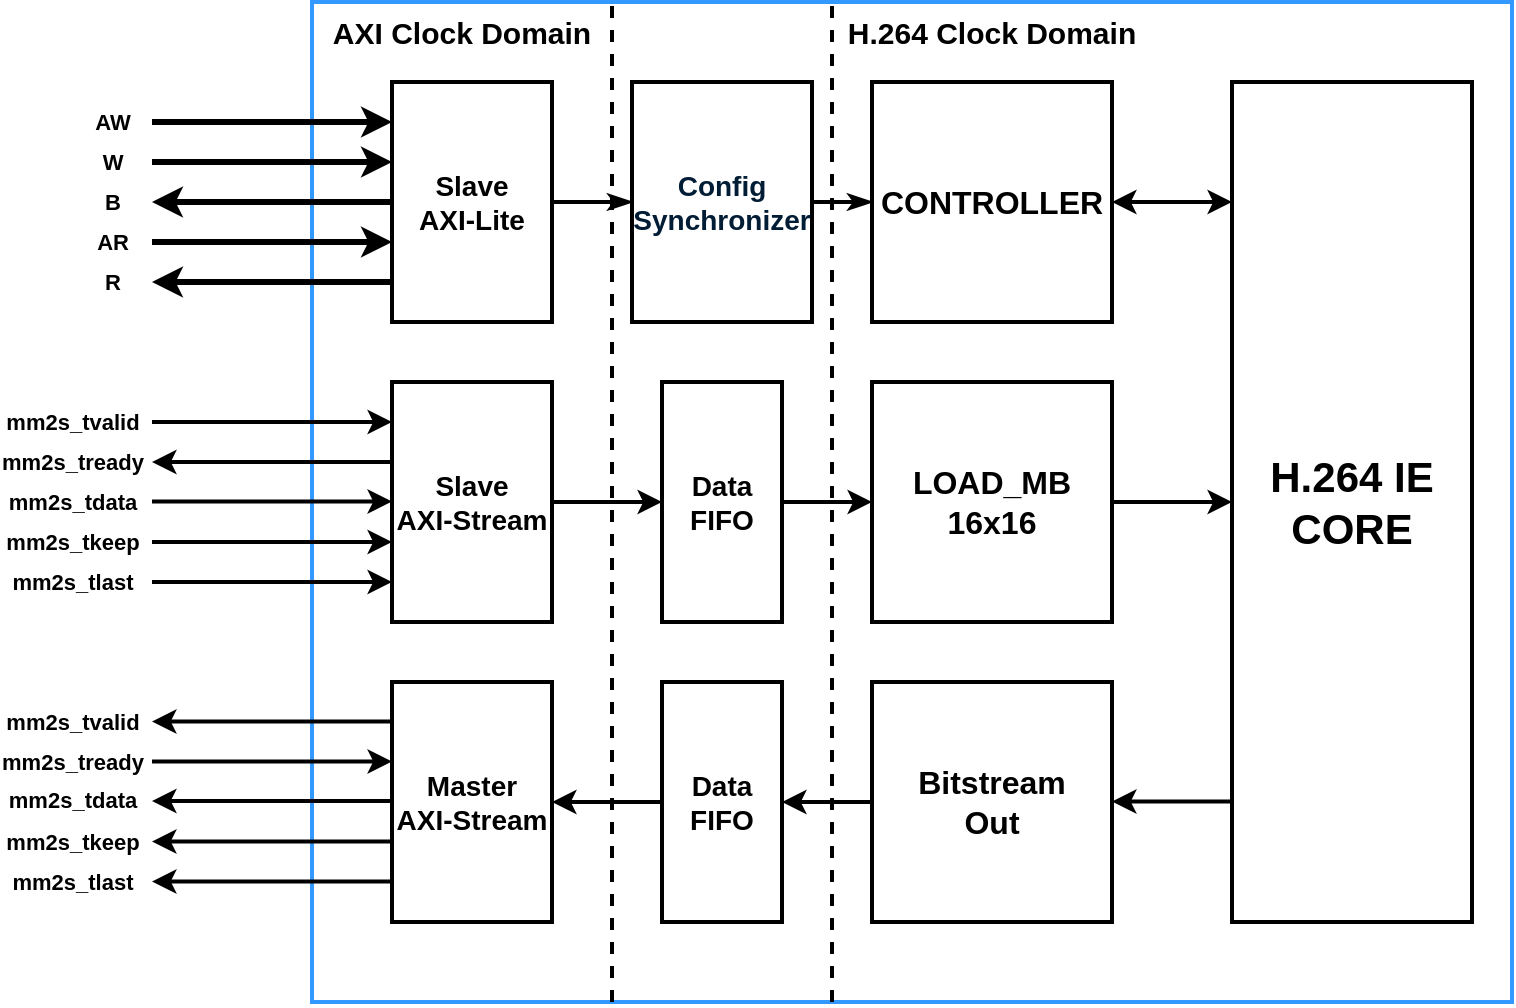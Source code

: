 <mxfile version="24.7.5">
  <diagram name="Page-1" id="p_CfCp_O5o6aLxlQVrSI">
    <mxGraphModel dx="1500" dy="887" grid="1" gridSize="10" guides="1" tooltips="1" connect="1" arrows="1" fold="1" page="1" pageScale="1" pageWidth="1169" pageHeight="827" math="0" shadow="0">
      <root>
        <mxCell id="0" />
        <mxCell id="1" parent="0" />
        <mxCell id="5hz5f8qi8orM_lIJ9nXM-1" value="" style="rounded=0;whiteSpace=wrap;html=1;strokeColor=#3399FF;fontStyle=1;strokeWidth=2;" parent="1" vertex="1">
          <mxGeometry x="280" y="80" width="600" height="500" as="geometry" />
        </mxCell>
        <mxCell id="5hz5f8qi8orM_lIJ9nXM-2" value="&lt;font style=&quot;font-size: 14px;&quot;&gt;Slave&lt;/font&gt;&lt;div style=&quot;font-size: 14px;&quot;&gt;&lt;font style=&quot;font-size: 14px;&quot;&gt;AXI-Lite&lt;/font&gt;&lt;/div&gt;" style="rounded=0;whiteSpace=wrap;html=1;fontStyle=1;strokeWidth=2;" parent="1" vertex="1">
          <mxGeometry x="320" y="120" width="80" height="120" as="geometry" />
        </mxCell>
        <mxCell id="3Q9iYaLFPCVp7etbo2Zl-15" style="edgeStyle=orthogonalEdgeStyle;rounded=0;orthogonalLoop=1;jettySize=auto;html=1;entryX=0;entryY=0.5;entryDx=0;entryDy=0;strokeWidth=2;" parent="1" source="5hz5f8qi8orM_lIJ9nXM-4" target="3Q9iYaLFPCVp7etbo2Zl-6" edge="1">
          <mxGeometry relative="1" as="geometry" />
        </mxCell>
        <mxCell id="5hz5f8qi8orM_lIJ9nXM-4" value="&lt;font style=&quot;font-size: 14px;&quot;&gt;Data&lt;/font&gt;&lt;div style=&quot;font-size: 14px;&quot;&gt;&lt;font style=&quot;font-size: 14px;&quot;&gt;FIFO&lt;/font&gt;&lt;/div&gt;" style="rounded=0;whiteSpace=wrap;html=1;fontStyle=1;strokeWidth=2;" parent="1" vertex="1">
          <mxGeometry x="455" y="270" width="60" height="120" as="geometry" />
        </mxCell>
        <mxCell id="3Q9iYaLFPCVp7etbo2Zl-17" style="edgeStyle=orthogonalEdgeStyle;rounded=0;orthogonalLoop=1;jettySize=auto;html=1;entryX=1;entryY=0.5;entryDx=0;entryDy=0;strokeWidth=2;" parent="1" source="5hz5f8qi8orM_lIJ9nXM-5" target="3Q9iYaLFPCVp7etbo2Zl-4" edge="1">
          <mxGeometry relative="1" as="geometry" />
        </mxCell>
        <mxCell id="5hz5f8qi8orM_lIJ9nXM-5" value="&lt;span style=&quot;font-size: 14px;&quot;&gt;Data&lt;/span&gt;&lt;br&gt;&lt;div style=&quot;font-size: 14px;&quot;&gt;&lt;font style=&quot;font-size: 14px;&quot;&gt;FIFO&lt;/font&gt;&lt;/div&gt;" style="rounded=0;whiteSpace=wrap;html=1;fontStyle=1;strokeWidth=2;" parent="1" vertex="1">
          <mxGeometry x="455" y="420" width="60" height="120" as="geometry" />
        </mxCell>
        <mxCell id="5hz5f8qi8orM_lIJ9nXM-14" value="" style="endArrow=classicThin;html=1;rounded=0;entryX=0;entryY=0.5;entryDx=0;entryDy=0;exitX=1;exitY=0.5;exitDx=0;exitDy=0;endFill=1;fontStyle=1;strokeWidth=2;" parent="1" source="5hz5f8qi8orM_lIJ9nXM-2" target="3Q9iYaLFPCVp7etbo2Zl-1" edge="1">
          <mxGeometry width="50" height="50" relative="1" as="geometry">
            <mxPoint x="460" y="250" as="sourcePoint" />
            <mxPoint x="460" y="200" as="targetPoint" />
          </mxGeometry>
        </mxCell>
        <mxCell id="5hz5f8qi8orM_lIJ9nXM-32" value="" style="endArrow=classicThin;html=1;rounded=0;entryX=0;entryY=0.5;entryDx=0;entryDy=0;exitX=1;exitY=0.5;exitDx=0;exitDy=0;endFill=1;fontStyle=1;strokeWidth=2;" parent="1" source="3Q9iYaLFPCVp7etbo2Zl-1" target="3Q9iYaLFPCVp7etbo2Zl-5" edge="1">
          <mxGeometry width="50" height="50" relative="1" as="geometry">
            <mxPoint x="520" y="200" as="sourcePoint" />
            <mxPoint x="559.4" y="183.9" as="targetPoint" />
          </mxGeometry>
        </mxCell>
        <mxCell id="5hz5f8qi8orM_lIJ9nXM-47" value="" style="endArrow=none;dashed=1;html=1;rounded=0;entryX=0.25;entryY=0;entryDx=0;entryDy=0;exitX=0.25;exitY=1;exitDx=0;exitDy=0;strokeWidth=2;" parent="1" source="5hz5f8qi8orM_lIJ9nXM-1" target="5hz5f8qi8orM_lIJ9nXM-1" edge="1">
          <mxGeometry width="50" height="50" relative="1" as="geometry">
            <mxPoint x="360" y="420" as="sourcePoint" />
            <mxPoint x="410" y="370" as="targetPoint" />
          </mxGeometry>
        </mxCell>
        <mxCell id="5hz5f8qi8orM_lIJ9nXM-48" value="" style="endArrow=none;dashed=1;html=1;rounded=0;entryX=0.25;entryY=0;entryDx=0;entryDy=0;strokeWidth=2;" parent="1" edge="1">
          <mxGeometry width="50" height="50" relative="1" as="geometry">
            <mxPoint x="540" y="580" as="sourcePoint" />
            <mxPoint x="540" y="80" as="targetPoint" />
          </mxGeometry>
        </mxCell>
        <mxCell id="5hz5f8qi8orM_lIJ9nXM-49" value="&lt;b&gt;&lt;font style=&quot;font-size: 15px;&quot;&gt;AXI Clock Domain&lt;/font&gt;&lt;/b&gt;" style="text;html=1;align=center;verticalAlign=middle;whiteSpace=wrap;rounded=0;strokeWidth=2;" parent="1" vertex="1">
          <mxGeometry x="280" y="80" width="150" height="30" as="geometry" />
        </mxCell>
        <mxCell id="5hz5f8qi8orM_lIJ9nXM-50" value="&lt;b&gt;&lt;font style=&quot;font-size: 15px;&quot;&gt;H.264 Clock Domain&lt;/font&gt;&lt;/b&gt;" style="text;html=1;align=center;verticalAlign=middle;whiteSpace=wrap;rounded=0;strokeWidth=2;" parent="1" vertex="1">
          <mxGeometry x="540" y="80" width="160" height="30" as="geometry" />
        </mxCell>
        <mxCell id="3Q9iYaLFPCVp7etbo2Zl-1" value="&lt;div style=&quot;font-size: 14px;&quot;&gt;&lt;font style=&quot;font-size: 14px;&quot; face=&quot;Google Sans, Arial, sans-serif&quot; color=&quot;#001d35&quot;&gt;&lt;span style=&quot;background-color: rgb(255, 255, 255);&quot;&gt;Config&lt;/span&gt;&lt;/font&gt;&lt;/div&gt;&lt;div style=&quot;font-size: 14px;&quot;&gt;&lt;font style=&quot;font-size: 14px;&quot; face=&quot;Google Sans, Arial, sans-serif&quot; color=&quot;#001d35&quot;&gt;&lt;span style=&quot;background-color: rgb(255, 255, 255);&quot;&gt;Synchronizer&lt;/span&gt;&lt;/font&gt;&lt;/div&gt;" style="rounded=0;whiteSpace=wrap;html=1;fontStyle=1;strokeWidth=2;align=center;" parent="1" vertex="1">
          <mxGeometry x="440" y="120" width="90" height="120" as="geometry" />
        </mxCell>
        <mxCell id="3Q9iYaLFPCVp7etbo2Zl-14" style="edgeStyle=orthogonalEdgeStyle;rounded=0;orthogonalLoop=1;jettySize=auto;html=1;entryX=0;entryY=0.5;entryDx=0;entryDy=0;strokeWidth=2;" parent="1" source="3Q9iYaLFPCVp7etbo2Zl-3" target="5hz5f8qi8orM_lIJ9nXM-4" edge="1">
          <mxGeometry relative="1" as="geometry" />
        </mxCell>
        <mxCell id="3Q9iYaLFPCVp7etbo2Zl-3" value="&lt;font style=&quot;font-size: 14px;&quot;&gt;Slave&lt;/font&gt;&lt;div style=&quot;font-size: 14px;&quot;&gt;&lt;font style=&quot;font-size: 14px;&quot;&gt;AXI-Stream&lt;/font&gt;&lt;/div&gt;" style="rounded=0;whiteSpace=wrap;html=1;fontStyle=1;strokeWidth=2;" parent="1" vertex="1">
          <mxGeometry x="320" y="270" width="80" height="120" as="geometry" />
        </mxCell>
        <mxCell id="3Q9iYaLFPCVp7etbo2Zl-4" value="&lt;font style=&quot;font-size: 14px;&quot;&gt;Master&lt;br&gt;&lt;/font&gt;&lt;div style=&quot;font-size: 14px;&quot;&gt;&lt;font style=&quot;font-size: 14px;&quot;&gt;AXI-Stream&lt;/font&gt;&lt;/div&gt;" style="rounded=0;whiteSpace=wrap;html=1;fontStyle=1;strokeWidth=2;" parent="1" vertex="1">
          <mxGeometry x="320" y="420" width="80" height="120" as="geometry" />
        </mxCell>
        <mxCell id="3Q9iYaLFPCVp7etbo2Zl-5" value="&lt;span style=&quot;font-size: 16px;&quot;&gt;CONTROLLER&lt;/span&gt;" style="rounded=0;whiteSpace=wrap;html=1;fontStyle=1;strokeWidth=2;" parent="1" vertex="1">
          <mxGeometry x="560" y="120" width="120" height="120" as="geometry" />
        </mxCell>
        <mxCell id="3Q9iYaLFPCVp7etbo2Zl-19" style="edgeStyle=orthogonalEdgeStyle;rounded=0;orthogonalLoop=1;jettySize=auto;html=1;entryX=0;entryY=0.5;entryDx=0;entryDy=0;strokeWidth=2;" parent="1" source="3Q9iYaLFPCVp7etbo2Zl-6" target="3Q9iYaLFPCVp7etbo2Zl-34" edge="1">
          <mxGeometry relative="1" as="geometry">
            <mxPoint x="740" y="360" as="targetPoint" />
          </mxGeometry>
        </mxCell>
        <mxCell id="3Q9iYaLFPCVp7etbo2Zl-6" value="&lt;span style=&quot;font-size: 16px;&quot;&gt;LOAD_MB&lt;/span&gt;&lt;div&gt;&lt;span style=&quot;font-size: 16px;&quot;&gt;16x16&lt;/span&gt;&lt;/div&gt;" style="rounded=0;whiteSpace=wrap;html=1;fontStyle=1;strokeWidth=2;" parent="1" vertex="1">
          <mxGeometry x="560" y="270" width="120" height="120" as="geometry" />
        </mxCell>
        <mxCell id="3Q9iYaLFPCVp7etbo2Zl-16" style="edgeStyle=orthogonalEdgeStyle;rounded=0;orthogonalLoop=1;jettySize=auto;html=1;entryX=1;entryY=0.5;entryDx=0;entryDy=0;strokeWidth=2;" parent="1" source="3Q9iYaLFPCVp7etbo2Zl-7" target="5hz5f8qi8orM_lIJ9nXM-5" edge="1">
          <mxGeometry relative="1" as="geometry" />
        </mxCell>
        <mxCell id="3Q9iYaLFPCVp7etbo2Zl-7" value="&lt;span style=&quot;font-size: 16px;&quot;&gt;Bitstream&lt;/span&gt;&lt;div&gt;&lt;span style=&quot;font-size: 16px;&quot;&gt;Out&lt;/span&gt;&lt;/div&gt;" style="rounded=0;whiteSpace=wrap;html=1;fontStyle=1;strokeWidth=2;" parent="1" vertex="1">
          <mxGeometry x="560" y="420" width="120" height="120" as="geometry" />
        </mxCell>
        <mxCell id="3Q9iYaLFPCVp7etbo2Zl-8" value="B" style="endArrow=classic;html=1;rounded=0;entryX=0;entryY=0.5;entryDx=0;entryDy=0;exitX=0;exitY=0.5;exitDx=0;exitDy=0;fontStyle=1;strokeWidth=3;" parent="1" source="5hz5f8qi8orM_lIJ9nXM-2" edge="1">
          <mxGeometry x="1" y="20" width="50" height="50" relative="1" as="geometry">
            <mxPoint x="430" y="110" as="sourcePoint" />
            <mxPoint x="200" y="180" as="targetPoint" />
            <mxPoint x="-20" y="-20" as="offset" />
          </mxGeometry>
        </mxCell>
        <mxCell id="3Q9iYaLFPCVp7etbo2Zl-9" value="AR" style="endArrow=classic;html=1;rounded=0;entryX=0;entryY=0.5;entryDx=0;entryDy=0;fontStyle=1;strokeWidth=3;" parent="1" edge="1">
          <mxGeometry x="-1" y="-20" width="50" height="50" relative="1" as="geometry">
            <mxPoint x="200" y="200" as="sourcePoint" />
            <mxPoint x="320" y="200" as="targetPoint" />
            <mxPoint x="-20" y="-20" as="offset" />
          </mxGeometry>
        </mxCell>
        <mxCell id="3Q9iYaLFPCVp7etbo2Zl-10" value="R" style="endArrow=classic;html=1;rounded=0;entryX=0;entryY=0.5;entryDx=0;entryDy=0;fontStyle=1;strokeWidth=3;" parent="1" edge="1">
          <mxGeometry x="1" y="20" width="50" height="50" relative="1" as="geometry">
            <mxPoint x="320" y="220" as="sourcePoint" />
            <mxPoint x="200" y="220" as="targetPoint" />
            <mxPoint x="-20" y="-20" as="offset" />
          </mxGeometry>
        </mxCell>
        <mxCell id="3Q9iYaLFPCVp7etbo2Zl-11" value="W" style="endArrow=classic;html=1;rounded=0;entryX=0;entryY=0.5;entryDx=0;entryDy=0;fontStyle=1;strokeWidth=3;" parent="1" edge="1">
          <mxGeometry x="-1" y="-20" width="50" height="50" relative="1" as="geometry">
            <mxPoint x="200" y="160" as="sourcePoint" />
            <mxPoint x="320" y="160" as="targetPoint" />
            <mxPoint x="-20" y="-20" as="offset" />
          </mxGeometry>
        </mxCell>
        <mxCell id="3Q9iYaLFPCVp7etbo2Zl-12" value="AW" style="endArrow=classic;html=1;rounded=0;entryX=0;entryY=0.5;entryDx=0;entryDy=0;fontStyle=1;strokeWidth=3;" parent="1" edge="1">
          <mxGeometry x="-1" y="-20" width="50" height="50" relative="1" as="geometry">
            <mxPoint x="200" y="140" as="sourcePoint" />
            <mxPoint x="320" y="140" as="targetPoint" />
            <mxPoint x="-20" y="-20" as="offset" />
          </mxGeometry>
        </mxCell>
        <mxCell id="3Q9iYaLFPCVp7etbo2Zl-13" value="mm2s_tvalid" style="endArrow=classic;html=1;rounded=0;entryX=0;entryY=0.5;entryDx=0;entryDy=0;strokeWidth=2;fontStyle=1" parent="1" edge="1">
          <mxGeometry x="-1" y="-40" width="50" height="50" relative="1" as="geometry">
            <mxPoint x="200" y="290" as="sourcePoint" />
            <mxPoint x="320" y="290" as="targetPoint" />
            <mxPoint x="-40" y="-40" as="offset" />
          </mxGeometry>
        </mxCell>
        <mxCell id="3Q9iYaLFPCVp7etbo2Zl-21" style="edgeStyle=orthogonalEdgeStyle;rounded=0;orthogonalLoop=1;jettySize=auto;html=1;entryX=0;entryY=0.5;entryDx=0;entryDy=0;strokeWidth=2;" parent="1" edge="1">
          <mxGeometry relative="1" as="geometry">
            <mxPoint x="740" y="479.76" as="sourcePoint" />
            <mxPoint x="680" y="479.76" as="targetPoint" />
          </mxGeometry>
        </mxCell>
        <mxCell id="3Q9iYaLFPCVp7etbo2Zl-24" value="mm2s_tready" style="endArrow=classic;html=1;rounded=0;entryX=0;entryY=0.5;entryDx=0;entryDy=0;strokeWidth=2;fontStyle=1" parent="1" edge="1">
          <mxGeometry x="1" y="40" width="50" height="50" relative="1" as="geometry">
            <mxPoint x="320" y="310" as="sourcePoint" />
            <mxPoint x="200" y="310" as="targetPoint" />
            <mxPoint x="-40" y="-40" as="offset" />
          </mxGeometry>
        </mxCell>
        <mxCell id="3Q9iYaLFPCVp7etbo2Zl-25" value="mm2s_tlast" style="endArrow=classic;html=1;rounded=0;entryX=0;entryY=0.5;entryDx=0;entryDy=0;strokeWidth=2;fontStyle=1" parent="1" edge="1">
          <mxGeometry x="-1" y="-40" width="50" height="50" relative="1" as="geometry">
            <mxPoint x="200" y="370" as="sourcePoint" />
            <mxPoint x="320" y="370" as="targetPoint" />
            <mxPoint x="-40" y="-40" as="offset" />
          </mxGeometry>
        </mxCell>
        <mxCell id="3Q9iYaLFPCVp7etbo2Zl-26" value="mm2s_tkeep" style="endArrow=classic;html=1;rounded=0;entryX=0;entryY=0.5;entryDx=0;entryDy=0;strokeWidth=2;fontStyle=1" parent="1" edge="1">
          <mxGeometry x="-1" y="-40" width="50" height="50" relative="1" as="geometry">
            <mxPoint x="200" y="350" as="sourcePoint" />
            <mxPoint x="320" y="350" as="targetPoint" />
            <mxPoint x="-40" y="-40" as="offset" />
          </mxGeometry>
        </mxCell>
        <mxCell id="3Q9iYaLFPCVp7etbo2Zl-27" value="mm2s_tdata" style="endArrow=classic;html=1;rounded=0;entryX=0;entryY=0.5;entryDx=0;entryDy=0;strokeWidth=2;fontStyle=1" parent="1" edge="1">
          <mxGeometry x="-1" y="-40" width="50" height="50" relative="1" as="geometry">
            <mxPoint x="200" y="329.76" as="sourcePoint" />
            <mxPoint x="320" y="329.76" as="targetPoint" />
            <mxPoint x="-40" y="-40" as="offset" />
          </mxGeometry>
        </mxCell>
        <mxCell id="3Q9iYaLFPCVp7etbo2Zl-28" value="mm2s_tvalid" style="endArrow=classic;html=1;rounded=0;entryX=0;entryY=0.5;entryDx=0;entryDy=0;strokeWidth=2;fontStyle=1" parent="1" edge="1">
          <mxGeometry x="1" y="40" width="50" height="50" relative="1" as="geometry">
            <mxPoint x="320" y="439.71" as="sourcePoint" />
            <mxPoint x="200" y="439.71" as="targetPoint" />
            <mxPoint x="-40" y="-40" as="offset" />
          </mxGeometry>
        </mxCell>
        <mxCell id="3Q9iYaLFPCVp7etbo2Zl-29" value="mm2s_tready" style="endArrow=classic;html=1;rounded=0;entryX=0;entryY=0.5;entryDx=0;entryDy=0;strokeWidth=2;fontStyle=1" parent="1" edge="1">
          <mxGeometry x="-1" y="-40" width="50" height="50" relative="1" as="geometry">
            <mxPoint x="200" y="459.71" as="sourcePoint" />
            <mxPoint x="320" y="459.71" as="targetPoint" />
            <mxPoint x="-40" y="-40" as="offset" />
          </mxGeometry>
        </mxCell>
        <mxCell id="3Q9iYaLFPCVp7etbo2Zl-30" value="mm2s_tlast" style="endArrow=classic;html=1;rounded=0;entryX=0;entryY=0.5;entryDx=0;entryDy=0;strokeWidth=2;fontStyle=1" parent="1" edge="1">
          <mxGeometry x="1" y="40" width="50" height="50" relative="1" as="geometry">
            <mxPoint x="320" y="519.71" as="sourcePoint" />
            <mxPoint x="200" y="519.71" as="targetPoint" />
            <mxPoint x="-40" y="-40" as="offset" />
          </mxGeometry>
        </mxCell>
        <mxCell id="3Q9iYaLFPCVp7etbo2Zl-31" value="mm2s_tkeep" style="endArrow=classic;html=1;rounded=0;entryX=0;entryY=0.5;entryDx=0;entryDy=0;strokeWidth=2;fontStyle=1" parent="1" edge="1">
          <mxGeometry x="1" y="40" width="50" height="50" relative="1" as="geometry">
            <mxPoint x="320" y="499.71" as="sourcePoint" />
            <mxPoint x="200" y="499.71" as="targetPoint" />
            <mxPoint x="-40" y="-40" as="offset" />
          </mxGeometry>
        </mxCell>
        <mxCell id="3Q9iYaLFPCVp7etbo2Zl-32" value="mm2s_tdata" style="endArrow=classic;html=1;rounded=0;entryX=0;entryY=0.5;entryDx=0;entryDy=0;strokeWidth=2;fontStyle=1" parent="1" edge="1">
          <mxGeometry x="1" y="40" width="50" height="50" relative="1" as="geometry">
            <mxPoint x="320" y="479.47" as="sourcePoint" />
            <mxPoint x="200" y="479.47" as="targetPoint" />
            <mxPoint x="-40" y="-40" as="offset" />
          </mxGeometry>
        </mxCell>
        <mxCell id="3Q9iYaLFPCVp7etbo2Zl-33" value="" style="endArrow=classic;startArrow=classic;html=1;rounded=0;exitX=1;exitY=0.5;exitDx=0;exitDy=0;entryX=0;entryY=0;entryDx=0;entryDy=0;strokeWidth=2;" parent="1" source="3Q9iYaLFPCVp7etbo2Zl-5" edge="1">
          <mxGeometry width="50" height="50" relative="1" as="geometry">
            <mxPoint x="550" y="240" as="sourcePoint" />
            <mxPoint x="740" y="180" as="targetPoint" />
          </mxGeometry>
        </mxCell>
        <mxCell id="3Q9iYaLFPCVp7etbo2Zl-34" value="&lt;font style=&quot;font-size: 21px;&quot;&gt;H.264 IE&lt;/font&gt;&lt;div style=&quot;font-size: 21px;&quot;&gt;&lt;font style=&quot;font-size: 21px;&quot;&gt;CORE&lt;/font&gt;&lt;/div&gt;" style="rounded=0;whiteSpace=wrap;html=1;fontStyle=1;strokeWidth=2;" parent="1" vertex="1">
          <mxGeometry x="740" y="120" width="120" height="420" as="geometry" />
        </mxCell>
      </root>
    </mxGraphModel>
  </diagram>
</mxfile>
